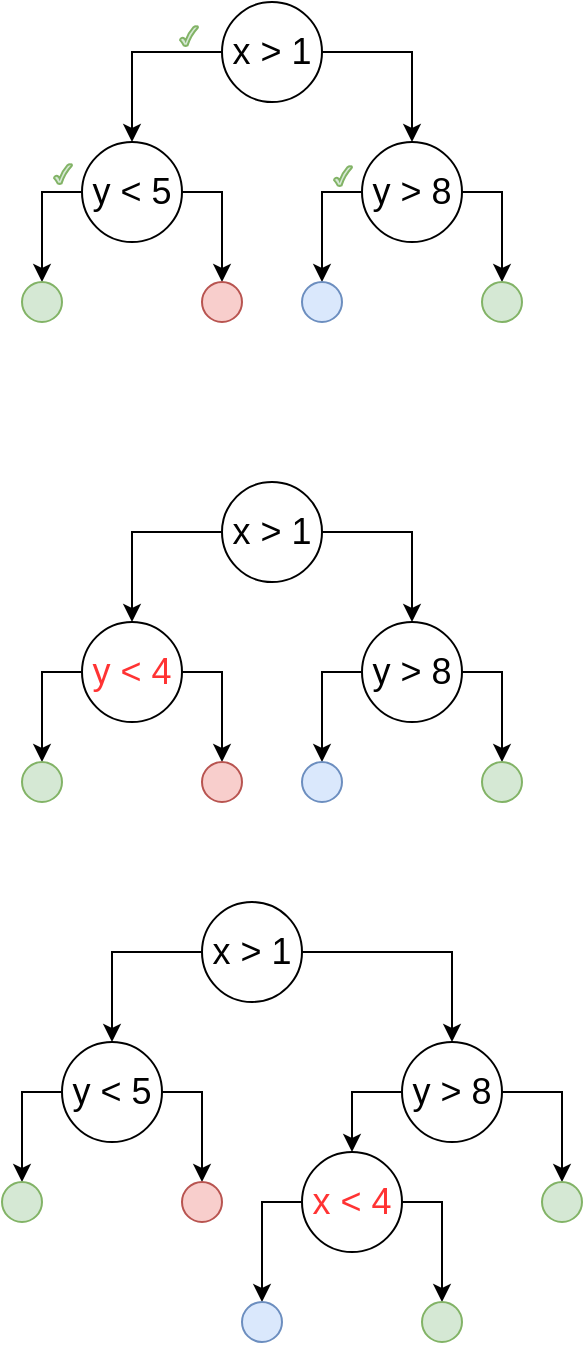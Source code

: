 <mxfile version="27.2.0">
  <diagram name="Page-1" id="98jYg_nFkzPAzGUoNCNH">
    <mxGraphModel dx="648" dy="361" grid="1" gridSize="10" guides="1" tooltips="1" connect="1" arrows="1" fold="1" page="1" pageScale="1" pageWidth="827" pageHeight="1169" math="0" shadow="0">
      <root>
        <mxCell id="0" />
        <mxCell id="1" parent="0" />
        <mxCell id="E0mLWoPDoL_TyYvZhU5O-28" value="" style="group" parent="1" vertex="1" connectable="0">
          <mxGeometry x="90" y="90" width="250" height="160" as="geometry" />
        </mxCell>
        <mxCell id="E0mLWoPDoL_TyYvZhU5O-2" style="edgeStyle=orthogonalEdgeStyle;rounded=0;orthogonalLoop=1;jettySize=auto;html=1;entryX=0.5;entryY=0;entryDx=0;entryDy=0;" parent="E0mLWoPDoL_TyYvZhU5O-28" source="9azDKJrZ2i0USl6iixJd-1" target="9azDKJrZ2i0USl6iixJd-4" edge="1">
          <mxGeometry relative="1" as="geometry" />
        </mxCell>
        <mxCell id="E0mLWoPDoL_TyYvZhU5O-3" style="edgeStyle=orthogonalEdgeStyle;rounded=0;orthogonalLoop=1;jettySize=auto;html=1;" parent="E0mLWoPDoL_TyYvZhU5O-28" source="9azDKJrZ2i0USl6iixJd-1" target="9azDKJrZ2i0USl6iixJd-5" edge="1">
          <mxGeometry relative="1" as="geometry" />
        </mxCell>
        <mxCell id="9azDKJrZ2i0USl6iixJd-1" value="&lt;font style=&quot;font-size: 18px;&quot;&gt;x &amp;gt; 1&lt;/font&gt;" style="ellipse;whiteSpace=wrap;html=1;aspect=fixed;" parent="E0mLWoPDoL_TyYvZhU5O-28" vertex="1">
          <mxGeometry x="100" width="50" height="50" as="geometry" />
        </mxCell>
        <mxCell id="E0mLWoPDoL_TyYvZhU5O-6" style="edgeStyle=orthogonalEdgeStyle;rounded=0;orthogonalLoop=1;jettySize=auto;html=1;" parent="E0mLWoPDoL_TyYvZhU5O-28" source="9azDKJrZ2i0USl6iixJd-4" target="E0mLWoPDoL_TyYvZhU5O-4" edge="1">
          <mxGeometry relative="1" as="geometry" />
        </mxCell>
        <mxCell id="E0mLWoPDoL_TyYvZhU5O-8" style="edgeStyle=orthogonalEdgeStyle;rounded=0;orthogonalLoop=1;jettySize=auto;html=1;entryX=0.5;entryY=0;entryDx=0;entryDy=0;" parent="E0mLWoPDoL_TyYvZhU5O-28" source="9azDKJrZ2i0USl6iixJd-4" target="E0mLWoPDoL_TyYvZhU5O-7" edge="1">
          <mxGeometry relative="1" as="geometry" />
        </mxCell>
        <mxCell id="9azDKJrZ2i0USl6iixJd-4" value="&lt;font style=&quot;font-size: 18px;&quot;&gt;y &amp;lt; 5&lt;/font&gt;" style="ellipse;whiteSpace=wrap;html=1;aspect=fixed;" parent="E0mLWoPDoL_TyYvZhU5O-28" vertex="1">
          <mxGeometry x="30" y="70" width="50" height="50" as="geometry" />
        </mxCell>
        <mxCell id="E0mLWoPDoL_TyYvZhU5O-11" style="edgeStyle=orthogonalEdgeStyle;rounded=0;orthogonalLoop=1;jettySize=auto;html=1;" parent="E0mLWoPDoL_TyYvZhU5O-28" source="9azDKJrZ2i0USl6iixJd-5" target="E0mLWoPDoL_TyYvZhU5O-10" edge="1">
          <mxGeometry relative="1" as="geometry" />
        </mxCell>
        <mxCell id="E0mLWoPDoL_TyYvZhU5O-13" style="edgeStyle=orthogonalEdgeStyle;rounded=0;orthogonalLoop=1;jettySize=auto;html=1;exitX=1;exitY=0.5;exitDx=0;exitDy=0;entryX=0.5;entryY=0;entryDx=0;entryDy=0;" parent="E0mLWoPDoL_TyYvZhU5O-28" source="9azDKJrZ2i0USl6iixJd-5" target="E0mLWoPDoL_TyYvZhU5O-12" edge="1">
          <mxGeometry relative="1" as="geometry" />
        </mxCell>
        <mxCell id="9azDKJrZ2i0USl6iixJd-5" value="&lt;font style=&quot;font-size: 18px;&quot;&gt;y &amp;gt; 8&lt;/font&gt;" style="ellipse;whiteSpace=wrap;html=1;aspect=fixed;" parent="E0mLWoPDoL_TyYvZhU5O-28" vertex="1">
          <mxGeometry x="170" y="70" width="50" height="50" as="geometry" />
        </mxCell>
        <mxCell id="E0mLWoPDoL_TyYvZhU5O-4" value="" style="ellipse;whiteSpace=wrap;html=1;aspect=fixed;fillColor=#d5e8d4;strokeColor=#82b366;" parent="E0mLWoPDoL_TyYvZhU5O-28" vertex="1">
          <mxGeometry y="140" width="20" height="20" as="geometry" />
        </mxCell>
        <mxCell id="E0mLWoPDoL_TyYvZhU5O-7" value="" style="ellipse;whiteSpace=wrap;html=1;aspect=fixed;fillColor=#f8cecc;strokeColor=#b85450;" parent="E0mLWoPDoL_TyYvZhU5O-28" vertex="1">
          <mxGeometry x="90" y="140" width="20" height="20" as="geometry" />
        </mxCell>
        <mxCell id="E0mLWoPDoL_TyYvZhU5O-9" style="edgeStyle=orthogonalEdgeStyle;rounded=0;orthogonalLoop=1;jettySize=auto;html=1;exitX=0.5;exitY=1;exitDx=0;exitDy=0;" parent="E0mLWoPDoL_TyYvZhU5O-28" source="E0mLWoPDoL_TyYvZhU5O-7" target="E0mLWoPDoL_TyYvZhU5O-7" edge="1">
          <mxGeometry relative="1" as="geometry" />
        </mxCell>
        <mxCell id="E0mLWoPDoL_TyYvZhU5O-10" value="" style="ellipse;whiteSpace=wrap;html=1;aspect=fixed;fillColor=#dae8fc;strokeColor=#6c8ebf;" parent="E0mLWoPDoL_TyYvZhU5O-28" vertex="1">
          <mxGeometry x="140" y="140" width="20" height="20" as="geometry" />
        </mxCell>
        <mxCell id="E0mLWoPDoL_TyYvZhU5O-12" value="" style="ellipse;whiteSpace=wrap;html=1;aspect=fixed;fillColor=#d5e8d4;strokeColor=#82b366;" parent="E0mLWoPDoL_TyYvZhU5O-28" vertex="1">
          <mxGeometry x="230" y="140" width="20" height="20" as="geometry" />
        </mxCell>
        <mxCell id="r2wB-VeBPneUKhXcz5c5-1" value="" style="verticalLabelPosition=bottom;verticalAlign=top;html=1;shape=mxgraph.basic.tick;fillColor=#d5e8d4;strokeColor=#82b366;" vertex="1" parent="E0mLWoPDoL_TyYvZhU5O-28">
          <mxGeometry x="79" y="12" width="9" height="10" as="geometry" />
        </mxCell>
        <mxCell id="E0mLWoPDoL_TyYvZhU5O-46" style="edgeStyle=orthogonalEdgeStyle;rounded=0;orthogonalLoop=1;jettySize=auto;html=1;entryX=0.5;entryY=0;entryDx=0;entryDy=0;" parent="1" source="E0mLWoPDoL_TyYvZhU5O-48" target="E0mLWoPDoL_TyYvZhU5O-51" edge="1">
          <mxGeometry relative="1" as="geometry" />
        </mxCell>
        <mxCell id="E0mLWoPDoL_TyYvZhU5O-47" style="edgeStyle=orthogonalEdgeStyle;rounded=0;orthogonalLoop=1;jettySize=auto;html=1;" parent="1" source="E0mLWoPDoL_TyYvZhU5O-48" target="E0mLWoPDoL_TyYvZhU5O-54" edge="1">
          <mxGeometry relative="1" as="geometry" />
        </mxCell>
        <mxCell id="E0mLWoPDoL_TyYvZhU5O-48" value="&lt;font style=&quot;font-size: 18px;&quot;&gt;x &amp;gt; 1&lt;/font&gt;" style="ellipse;whiteSpace=wrap;html=1;aspect=fixed;" parent="1" vertex="1">
          <mxGeometry x="180" y="540" width="50" height="50" as="geometry" />
        </mxCell>
        <mxCell id="E0mLWoPDoL_TyYvZhU5O-49" style="edgeStyle=orthogonalEdgeStyle;rounded=0;orthogonalLoop=1;jettySize=auto;html=1;" parent="1" source="E0mLWoPDoL_TyYvZhU5O-51" target="E0mLWoPDoL_TyYvZhU5O-55" edge="1">
          <mxGeometry relative="1" as="geometry" />
        </mxCell>
        <mxCell id="E0mLWoPDoL_TyYvZhU5O-50" style="edgeStyle=orthogonalEdgeStyle;rounded=0;orthogonalLoop=1;jettySize=auto;html=1;entryX=0.5;entryY=0;entryDx=0;entryDy=0;" parent="1" source="E0mLWoPDoL_TyYvZhU5O-51" target="E0mLWoPDoL_TyYvZhU5O-56" edge="1">
          <mxGeometry relative="1" as="geometry" />
        </mxCell>
        <mxCell id="E0mLWoPDoL_TyYvZhU5O-51" value="&lt;font style=&quot;font-size: 18px;&quot;&gt;y &amp;lt; 5&lt;/font&gt;" style="ellipse;whiteSpace=wrap;html=1;aspect=fixed;" parent="1" vertex="1">
          <mxGeometry x="110" y="610" width="50" height="50" as="geometry" />
        </mxCell>
        <mxCell id="E0mLWoPDoL_TyYvZhU5O-53" style="edgeStyle=orthogonalEdgeStyle;rounded=0;orthogonalLoop=1;jettySize=auto;html=1;exitX=1;exitY=0.5;exitDx=0;exitDy=0;entryX=0.5;entryY=0;entryDx=0;entryDy=0;" parent="1" source="E0mLWoPDoL_TyYvZhU5O-54" target="E0mLWoPDoL_TyYvZhU5O-59" edge="1">
          <mxGeometry relative="1" as="geometry" />
        </mxCell>
        <mxCell id="E0mLWoPDoL_TyYvZhU5O-62" style="edgeStyle=orthogonalEdgeStyle;rounded=0;orthogonalLoop=1;jettySize=auto;html=1;exitX=0;exitY=0.5;exitDx=0;exitDy=0;" parent="1" source="E0mLWoPDoL_TyYvZhU5O-54" target="E0mLWoPDoL_TyYvZhU5O-61" edge="1">
          <mxGeometry relative="1" as="geometry" />
        </mxCell>
        <mxCell id="E0mLWoPDoL_TyYvZhU5O-54" value="&lt;font style=&quot;font-size: 18px;&quot;&gt;y &amp;gt; 8&lt;/font&gt;" style="ellipse;whiteSpace=wrap;html=1;aspect=fixed;" parent="1" vertex="1">
          <mxGeometry x="280" y="610" width="50" height="50" as="geometry" />
        </mxCell>
        <mxCell id="E0mLWoPDoL_TyYvZhU5O-55" value="" style="ellipse;whiteSpace=wrap;html=1;aspect=fixed;fillColor=#d5e8d4;strokeColor=#82b366;" parent="1" vertex="1">
          <mxGeometry x="80" y="680" width="20" height="20" as="geometry" />
        </mxCell>
        <mxCell id="E0mLWoPDoL_TyYvZhU5O-56" value="" style="ellipse;whiteSpace=wrap;html=1;aspect=fixed;fillColor=#f8cecc;strokeColor=#b85450;" parent="1" vertex="1">
          <mxGeometry x="170" y="680" width="20" height="20" as="geometry" />
        </mxCell>
        <mxCell id="E0mLWoPDoL_TyYvZhU5O-57" style="edgeStyle=orthogonalEdgeStyle;rounded=0;orthogonalLoop=1;jettySize=auto;html=1;exitX=0.5;exitY=1;exitDx=0;exitDy=0;" parent="1" source="E0mLWoPDoL_TyYvZhU5O-56" target="E0mLWoPDoL_TyYvZhU5O-56" edge="1">
          <mxGeometry relative="1" as="geometry" />
        </mxCell>
        <mxCell id="E0mLWoPDoL_TyYvZhU5O-59" value="" style="ellipse;whiteSpace=wrap;html=1;aspect=fixed;fillColor=#d5e8d4;strokeColor=#82b366;" parent="1" vertex="1">
          <mxGeometry x="350" y="680" width="20" height="20" as="geometry" />
        </mxCell>
        <mxCell id="E0mLWoPDoL_TyYvZhU5O-65" style="edgeStyle=orthogonalEdgeStyle;rounded=0;orthogonalLoop=1;jettySize=auto;html=1;entryX=0.5;entryY=0;entryDx=0;entryDy=0;fontColor=#FF3333;" parent="1" source="E0mLWoPDoL_TyYvZhU5O-61" target="E0mLWoPDoL_TyYvZhU5O-63" edge="1">
          <mxGeometry relative="1" as="geometry" />
        </mxCell>
        <mxCell id="E0mLWoPDoL_TyYvZhU5O-66" style="edgeStyle=orthogonalEdgeStyle;rounded=0;orthogonalLoop=1;jettySize=auto;html=1;exitX=1;exitY=0.5;exitDx=0;exitDy=0;entryX=0.5;entryY=0;entryDx=0;entryDy=0;fontColor=#FF3333;" parent="1" source="E0mLWoPDoL_TyYvZhU5O-61" target="E0mLWoPDoL_TyYvZhU5O-64" edge="1">
          <mxGeometry relative="1" as="geometry" />
        </mxCell>
        <mxCell id="E0mLWoPDoL_TyYvZhU5O-61" value="&lt;font style=&quot;font-size: 18px;&quot;&gt;x &amp;lt; 4&lt;/font&gt;" style="ellipse;whiteSpace=wrap;html=1;aspect=fixed;fontColor=#FF3333;" parent="1" vertex="1">
          <mxGeometry x="230" y="665" width="50" height="50" as="geometry" />
        </mxCell>
        <mxCell id="E0mLWoPDoL_TyYvZhU5O-30" style="edgeStyle=orthogonalEdgeStyle;rounded=0;orthogonalLoop=1;jettySize=auto;html=1;entryX=0.5;entryY=0;entryDx=0;entryDy=0;" parent="1" source="E0mLWoPDoL_TyYvZhU5O-32" target="E0mLWoPDoL_TyYvZhU5O-35" edge="1">
          <mxGeometry relative="1" as="geometry" />
        </mxCell>
        <mxCell id="E0mLWoPDoL_TyYvZhU5O-31" style="edgeStyle=orthogonalEdgeStyle;rounded=0;orthogonalLoop=1;jettySize=auto;html=1;" parent="1" source="E0mLWoPDoL_TyYvZhU5O-32" target="E0mLWoPDoL_TyYvZhU5O-38" edge="1">
          <mxGeometry relative="1" as="geometry" />
        </mxCell>
        <mxCell id="E0mLWoPDoL_TyYvZhU5O-32" value="&lt;font style=&quot;font-size: 18px;&quot;&gt;x &amp;gt; 1&lt;/font&gt;" style="ellipse;whiteSpace=wrap;html=1;aspect=fixed;" parent="1" vertex="1">
          <mxGeometry x="190" y="330" width="50" height="50" as="geometry" />
        </mxCell>
        <mxCell id="E0mLWoPDoL_TyYvZhU5O-33" style="edgeStyle=orthogonalEdgeStyle;rounded=0;orthogonalLoop=1;jettySize=auto;html=1;" parent="1" source="E0mLWoPDoL_TyYvZhU5O-35" target="E0mLWoPDoL_TyYvZhU5O-39" edge="1">
          <mxGeometry relative="1" as="geometry" />
        </mxCell>
        <mxCell id="E0mLWoPDoL_TyYvZhU5O-34" style="edgeStyle=orthogonalEdgeStyle;rounded=0;orthogonalLoop=1;jettySize=auto;html=1;entryX=0.5;entryY=0;entryDx=0;entryDy=0;" parent="1" source="E0mLWoPDoL_TyYvZhU5O-35" target="E0mLWoPDoL_TyYvZhU5O-40" edge="1">
          <mxGeometry relative="1" as="geometry" />
        </mxCell>
        <mxCell id="E0mLWoPDoL_TyYvZhU5O-35" value="&lt;font style=&quot;font-size: 18px; color: rgb(255, 51, 51);&quot;&gt;y &amp;lt; 4&lt;/font&gt;" style="ellipse;whiteSpace=wrap;html=1;aspect=fixed;" parent="1" vertex="1">
          <mxGeometry x="120" y="400" width="50" height="50" as="geometry" />
        </mxCell>
        <mxCell id="E0mLWoPDoL_TyYvZhU5O-36" style="edgeStyle=orthogonalEdgeStyle;rounded=0;orthogonalLoop=1;jettySize=auto;html=1;" parent="1" source="E0mLWoPDoL_TyYvZhU5O-38" target="E0mLWoPDoL_TyYvZhU5O-42" edge="1">
          <mxGeometry relative="1" as="geometry" />
        </mxCell>
        <mxCell id="E0mLWoPDoL_TyYvZhU5O-37" style="edgeStyle=orthogonalEdgeStyle;rounded=0;orthogonalLoop=1;jettySize=auto;html=1;exitX=1;exitY=0.5;exitDx=0;exitDy=0;entryX=0.5;entryY=0;entryDx=0;entryDy=0;" parent="1" source="E0mLWoPDoL_TyYvZhU5O-38" target="E0mLWoPDoL_TyYvZhU5O-43" edge="1">
          <mxGeometry relative="1" as="geometry" />
        </mxCell>
        <mxCell id="E0mLWoPDoL_TyYvZhU5O-38" value="&lt;font style=&quot;font-size: 18px;&quot;&gt;y &amp;gt; 8&lt;/font&gt;" style="ellipse;whiteSpace=wrap;html=1;aspect=fixed;" parent="1" vertex="1">
          <mxGeometry x="260" y="400" width="50" height="50" as="geometry" />
        </mxCell>
        <mxCell id="E0mLWoPDoL_TyYvZhU5O-39" value="" style="ellipse;whiteSpace=wrap;html=1;aspect=fixed;fillColor=#d5e8d4;strokeColor=#82b366;" parent="1" vertex="1">
          <mxGeometry x="90" y="470" width="20" height="20" as="geometry" />
        </mxCell>
        <mxCell id="E0mLWoPDoL_TyYvZhU5O-40" value="" style="ellipse;whiteSpace=wrap;html=1;aspect=fixed;fillColor=#f8cecc;strokeColor=#b85450;" parent="1" vertex="1">
          <mxGeometry x="180" y="470" width="20" height="20" as="geometry" />
        </mxCell>
        <mxCell id="E0mLWoPDoL_TyYvZhU5O-41" style="edgeStyle=orthogonalEdgeStyle;rounded=0;orthogonalLoop=1;jettySize=auto;html=1;exitX=0.5;exitY=1;exitDx=0;exitDy=0;" parent="1" source="E0mLWoPDoL_TyYvZhU5O-40" target="E0mLWoPDoL_TyYvZhU5O-40" edge="1">
          <mxGeometry relative="1" as="geometry" />
        </mxCell>
        <mxCell id="E0mLWoPDoL_TyYvZhU5O-42" value="" style="ellipse;whiteSpace=wrap;html=1;aspect=fixed;fillColor=#dae8fc;strokeColor=#6c8ebf;" parent="1" vertex="1">
          <mxGeometry x="230" y="470" width="20" height="20" as="geometry" />
        </mxCell>
        <mxCell id="E0mLWoPDoL_TyYvZhU5O-43" value="" style="ellipse;whiteSpace=wrap;html=1;aspect=fixed;fillColor=#d5e8d4;strokeColor=#82b366;" parent="1" vertex="1">
          <mxGeometry x="320" y="470" width="20" height="20" as="geometry" />
        </mxCell>
        <mxCell id="E0mLWoPDoL_TyYvZhU5O-63" value="" style="ellipse;whiteSpace=wrap;html=1;aspect=fixed;fillColor=#dae8fc;strokeColor=#6c8ebf;fontColor=#FF3333;" parent="1" vertex="1">
          <mxGeometry x="200" y="740" width="20" height="20" as="geometry" />
        </mxCell>
        <mxCell id="E0mLWoPDoL_TyYvZhU5O-64" value="" style="ellipse;whiteSpace=wrap;html=1;aspect=fixed;fillColor=#d5e8d4;strokeColor=#82b366;fontColor=#FF3333;" parent="1" vertex="1">
          <mxGeometry x="290" y="740" width="20" height="20" as="geometry" />
        </mxCell>
        <mxCell id="r2wB-VeBPneUKhXcz5c5-2" value="" style="verticalLabelPosition=bottom;verticalAlign=top;html=1;shape=mxgraph.basic.tick;fillColor=#d5e8d4;strokeColor=#82b366;" vertex="1" parent="1">
          <mxGeometry x="106" y="171" width="9" height="10" as="geometry" />
        </mxCell>
        <mxCell id="r2wB-VeBPneUKhXcz5c5-3" value="" style="verticalLabelPosition=bottom;verticalAlign=top;html=1;shape=mxgraph.basic.tick;fillColor=#d5e8d4;strokeColor=#82b366;" vertex="1" parent="1">
          <mxGeometry x="246" y="172" width="9" height="10" as="geometry" />
        </mxCell>
      </root>
    </mxGraphModel>
  </diagram>
</mxfile>
